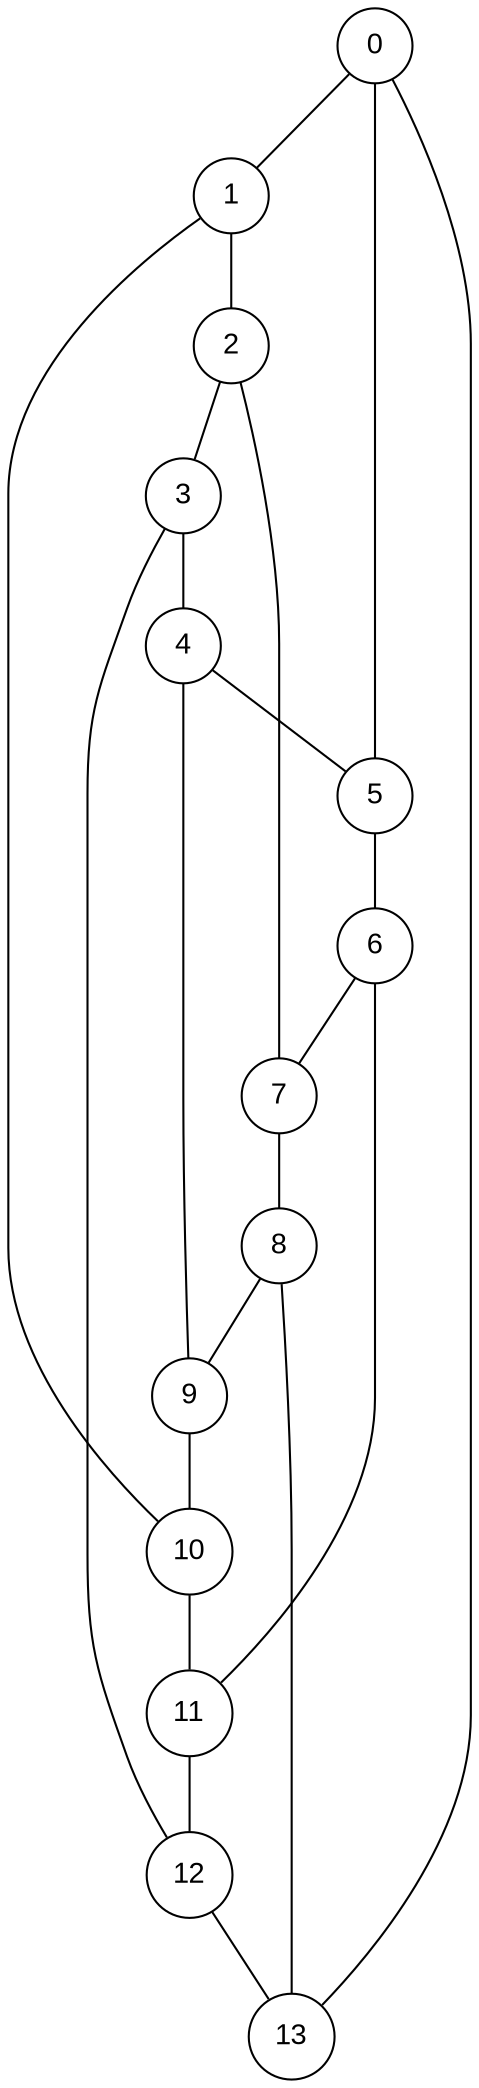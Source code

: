# Generated Tor  2 Okt 2008 11:03:30 GMT by dot - Graphviz version 2.20.2 (Tue Jul  1 11:56:55 UTC 2008)
#
# 
# real	0m0.176s
# user	0m0.123s
# sys	0m0.035s

graph Heawood {
	node [label="\N", fontname=Arial, shape=circle, width="0.50000", height="0.500000", color=black];
	edge [color=black];
	graph [bb="0,0,324,328",
		_draw_="c 5 -white C 5 -white P 4 0 0 0 328 324 328 324 0 ",
		xdotversion="1.2"];
	0 [width="0.50", height="0.50", pos="223,303", _draw_="c 5 -black e 223 303 18 18 ", _ldraw_="F 14.000000 5 -Arial c 5 -black T 223 295 0 6 1 -0 "];
	1 [width="0.50", height="0.50", pos="161,309", _draw_="c 5 -black e 161 309 18 18 ", _ldraw_="F 14.000000 5 -Arial c 5 -black T 161 301 0 6 1 -1 "];
	2 [width="0.50", height="0.50", pos="95,293", _draw_="c 5 -black e 95 293 18 18 ", _ldraw_="F 14.000000 5 -Arial c 5 -black T 95 285 0 6 1 -2 "];
	3 [width="0.50", height="0.50", pos="44,257", _draw_="c 5 -black e 44 257 18 18 ", _ldraw_="F 14.000000 5 -Arial c 5 -black T 44 249 0 6 1 -3 "];
	4 [width="0.50", height="0.50", pos="19,192", _draw_="c 5 -black e 19 192 18 18 ", _ldraw_="F 14.000000 5 -Arial c 5 -black T 19 184 0 6 1 -4 "];
	5 [width="0.50", height="0.50", pos="20,130", _draw_="c 5 -black e 20 130 18 18 ", _ldraw_="F 14.000000 5 -Arial c 5 -black T 20 122 0 6 1 -5 "];
	6 [width="0.50", height="0.50", pos="51,69", _draw_="c 5 -black e 51 69 18 18 ", _ldraw_="F 14.000000 5 -Arial c 5 -black T 51 61 0 6 1 -6 "];
	7 [width="0.50", height="0.50", pos="101,31", _draw_="c 5 -black e 101 31 18 18 ", _ldraw_="F 14.000000 5 -Arial c 5 -black T 101 23 0 6 1 -7 "];
	8 [width="0.50", height="0.50", pos="169,19", _draw_="c 5 -black e 169 19 18 18 ", _ldraw_="F 14.000000 5 -Arial c 5 -black T 169 11 0 6 1 -8 "];
	9 [width="0.50", height="0.50", pos="229,33", _draw_="c 5 -black e 229 33 18 18 ", _ldraw_="F 14.000000 5 -Arial c 5 -black T 229 25 0 6 1 -9 "];
	10 [width="0.50", height="0.50", pos="284,76", _draw_="c 5 -black e 284 76 18 18 ", _ldraw_="F 14.000000 5 -Arial c 5 -black T 284 68 0 12 2 -10 "];
	11 [width="0.50", height="0.50", pos="304,135", _draw_="c 5 -black e 304 135 18 18 ", _ldraw_="F 14.000000 5 -Arial c 5 -black T 304 127 0 12 2 -11 "];
	12 [width="0.50", height="0.50", pos="305,204", _draw_="c 5 -black e 305 204 18 18 ", _ldraw_="F 14.000000 5 -Arial c 5 -black T 305 196 0 12 2 -12 "];
	13 [width="0.50", height="0.50", pos="277,259", _draw_="c 5 -black e 277 259 18 18 ", _ldraw_="F 14.000000 5 -Arial c 5 -black T 277 251 0 12 2 -13 "];
	0 -- 1 [pos="205,305 197,306 187,307 179,307", _draw_="c 5 -black B 4 205 305 197 306 187 307 179 307 "];
	1 -- 2 [pos="143,305 134,303 122,300 113,297", _draw_="c 5 -black B 4 143 305 134 303 122 300 113 297 "];
	2 -- 3 [pos="80,283 73,278 65,272 59,268", _draw_="c 5 -black B 4 80 283 73 278 65 272 59 268 "];
	3 -- 4 [pos="37,240 34,231 29,219 25,209", _draw_="c 5 -black B 4 37 240 34 231 29 219 25 209 "];
	4 -- 5 [pos="19,174 19,166 20,156 20,148", _draw_="c 5 -black B 4 19 174 19 166 20 156 20 148 "];
	5 -- 6 [pos="28,114 32,105 38,94 43,85", _draw_="c 5 -black B 4 28 114 32 105 38 94 43 85 "];
	6 -- 7 [pos="65,58 72,53 80,47 87,42", _draw_="c 5 -black B 4 65 58 72 53 80 47 87 42 "];
	7 -- 8 [pos="119,28 129,26 141,24 151,22", _draw_="c 5 -black B 4 119 28 129 26 141 24 151 22 "];
	8 -- 9 [pos="187,23 194,25 203,27 211,29", _draw_="c 5 -black B 4 187 23 194 25 203 27 211 29 "];
	9 -- 10 [pos="243,44 251,50 261,58 269,65", _draw_="c 5 -black B 4 243 44 251 50 261 58 269 65 "];
	10 -- 11 [pos="290,93 293,101 296,110 298,118", _draw_="c 5 -black B 4 290 93 293 101 296 110 298 118 "];
	11 -- 12 [pos="304,153 304,163 305,176 305,186", _draw_="c 5 -black B 4 304 153 304 163 305 176 305 186 "];
	12 -- 13 [pos="297,220 293,227 289,235 285,243", _draw_="c 5 -black B 4 297 220 293 227 289 235 285 243 "];
	13 -- 0 [pos="263,271 255,277 245,285 237,292", _draw_="c 5 -black B 4 263 271 255 277 245 285 237 292 "];
	0 -- 5 [len="2.5", pos="209,291 172,259 71,173 34,142", _draw_="c 5 -black B 4 209 291 172 259 71 173 34 142 "];
	2 -- 7 [len="2.5", pos="95,275 97,227 100,97 101,49", _draw_="c 5 -black B 4 95 275 97 227 100 97 101 49 "];
	4 -- 9 [len="2.5", pos="33,181 72,152 176,73 214,44", _draw_="c 5 -black B 4 33 181 72 152 176 73 214 44 "];
	6 -- 11 [len="2.5", pos="69,74 115,86 240,119 287,130", _draw_="c 5 -black B 4 69 74 115 86 240 119 287 130 "];
	8 -- 13 [len="2.5", pos="176,35 196,79 250,198 270,242", _draw_="c 5 -black B 4 176 35 196 79 250 198 270 242 "];
	10 -- 1 [len="2.5", pos="276,92 253,135 192,250 170,293", _draw_="c 5 -black B 4 276 92 253 135 192 250 170 293 "];
	12 -- 3 [len="2.5", pos="287,208 239,218 109,244 62,253", _draw_="c 5 -black B 4 287 208 239 218 109 244 62 253 "];
}
